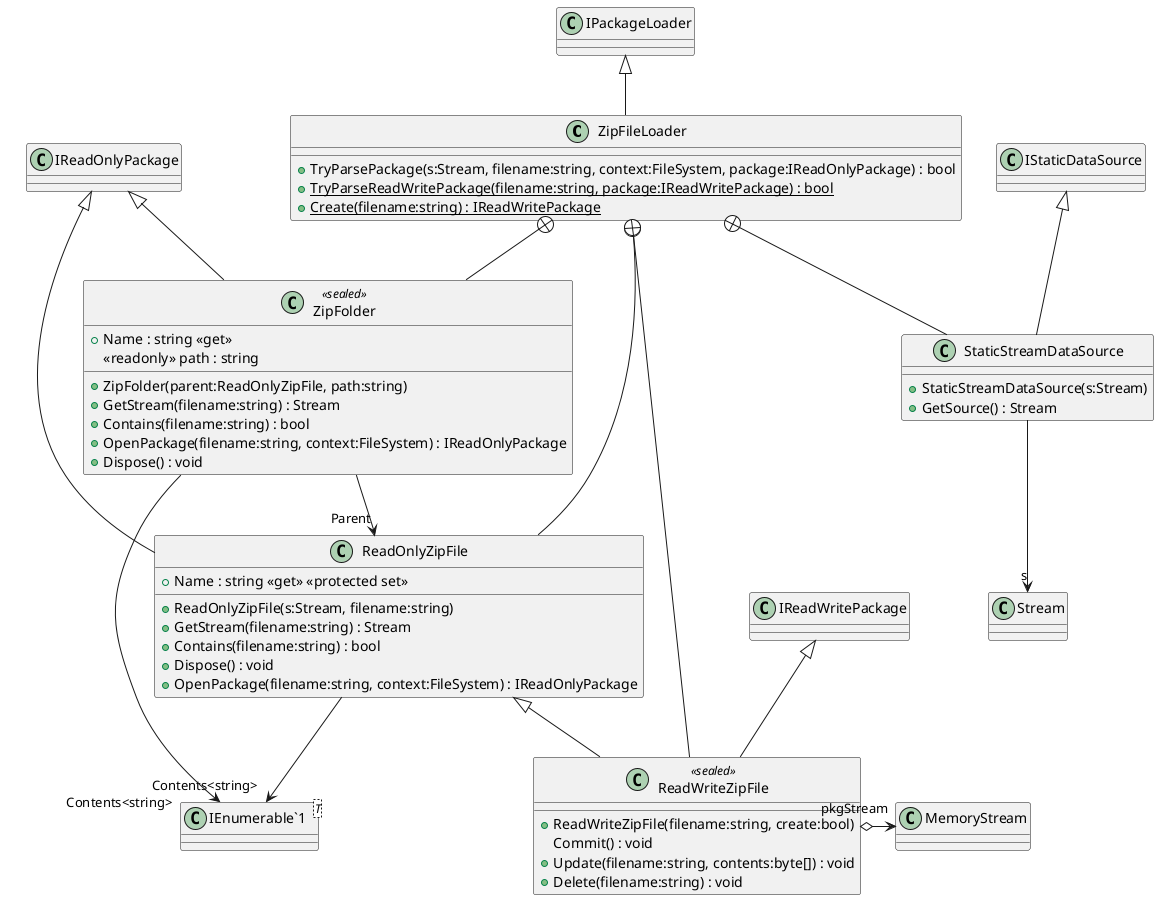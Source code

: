 @startuml
class ZipFileLoader {
    + TryParsePackage(s:Stream, filename:string, context:FileSystem, package:IReadOnlyPackage) : bool
    + {static} TryParseReadWritePackage(filename:string, package:IReadWritePackage) : bool
    + {static} Create(filename:string) : IReadWritePackage
}
class ReadOnlyZipFile {
    + Name : string <<get>> <<protected set>>
    + ReadOnlyZipFile(s:Stream, filename:string)
    + GetStream(filename:string) : Stream
    + Contains(filename:string) : bool
    + Dispose() : void
    + OpenPackage(filename:string, context:FileSystem) : IReadOnlyPackage
}
class ReadWriteZipFile <<sealed>> {
    + ReadWriteZipFile(filename:string, create:bool)
    Commit() : void
    + Update(filename:string, contents:byte[]) : void
    + Delete(filename:string) : void
}
class ZipFolder <<sealed>> {
    + Name : string <<get>>
    <<readonly>> path : string
    + ZipFolder(parent:ReadOnlyZipFile, path:string)
    + GetStream(filename:string) : Stream
    + Contains(filename:string) : bool
    + OpenPackage(filename:string, context:FileSystem) : IReadOnlyPackage
    + Dispose() : void
}
class StaticStreamDataSource {
    + StaticStreamDataSource(s:Stream)
    + GetSource() : Stream
}
class "IEnumerable`1"<T> {
}
IPackageLoader <|-- ZipFileLoader
ZipFileLoader +-- ReadOnlyZipFile
IReadOnlyPackage <|-- ReadOnlyZipFile
ReadOnlyZipFile --> "Contents<string>" "IEnumerable`1"
ZipFileLoader +-- ReadWriteZipFile
ReadOnlyZipFile <|-- ReadWriteZipFile
IReadWritePackage <|-- ReadWriteZipFile
ReadWriteZipFile o-> "pkgStream" MemoryStream
ZipFileLoader +-- ZipFolder
IReadOnlyPackage <|-- ZipFolder
ZipFolder --> "Parent" ReadOnlyZipFile
ZipFolder --> "Contents<string>" "IEnumerable`1"
ZipFileLoader +-- StaticStreamDataSource
IStaticDataSource <|-- StaticStreamDataSource
StaticStreamDataSource --> "s" Stream
@enduml
